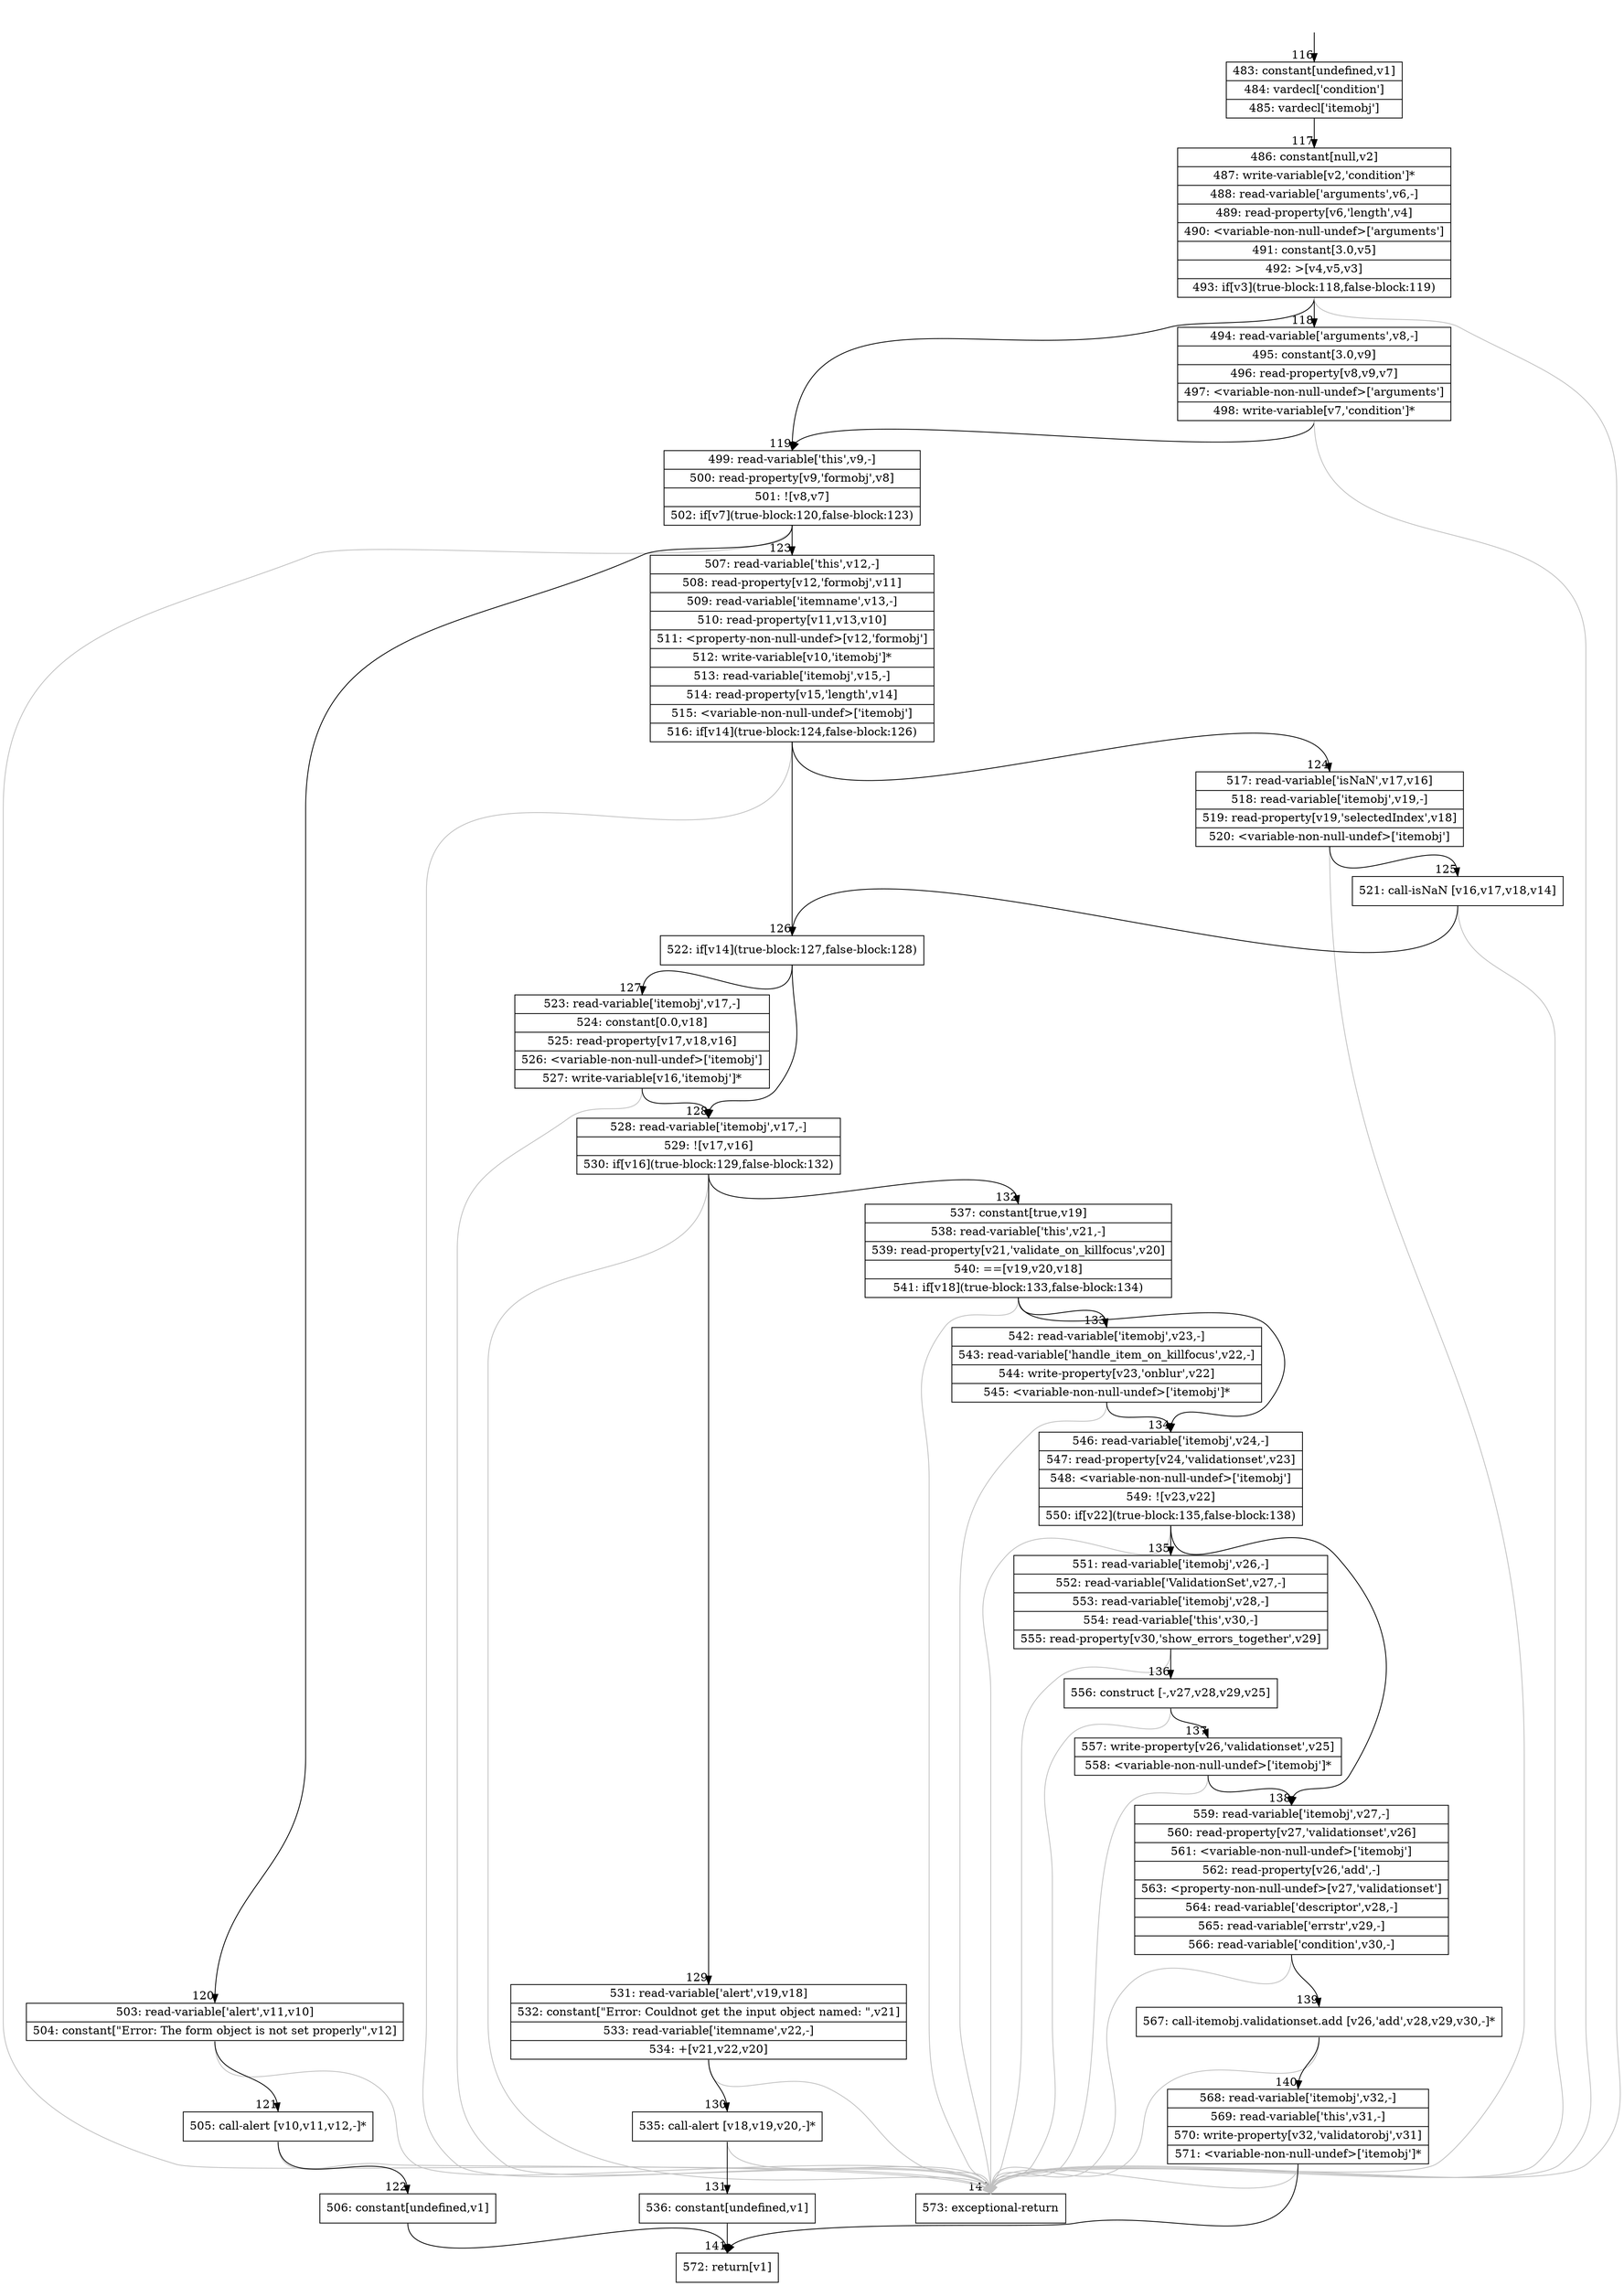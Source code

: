 digraph {
rankdir="TD"
BB_entry12[shape=none,label=""];
BB_entry12 -> BB116 [tailport=s, headport=n, headlabel="    116"]
BB116 [shape=record label="{483: constant[undefined,v1]|484: vardecl['condition']|485: vardecl['itemobj']}" ] 
BB116 -> BB117 [tailport=s, headport=n, headlabel="      117"]
BB117 [shape=record label="{486: constant[null,v2]|487: write-variable[v2,'condition']*|488: read-variable['arguments',v6,-]|489: read-property[v6,'length',v4]|490: \<variable-non-null-undef\>['arguments']|491: constant[3.0,v5]|492: \>[v4,v5,v3]|493: if[v3](true-block:118,false-block:119)}" ] 
BB117 -> BB118 [tailport=s, headport=n, headlabel="      118"]
BB117 -> BB119 [tailport=s, headport=n, headlabel="      119"]
BB117 -> BB142 [tailport=s, headport=n, color=gray, headlabel="      142"]
BB118 [shape=record label="{494: read-variable['arguments',v8,-]|495: constant[3.0,v9]|496: read-property[v8,v9,v7]|497: \<variable-non-null-undef\>['arguments']|498: write-variable[v7,'condition']*}" ] 
BB118 -> BB119 [tailport=s, headport=n]
BB118 -> BB142 [tailport=s, headport=n, color=gray]
BB119 [shape=record label="{499: read-variable['this',v9,-]|500: read-property[v9,'formobj',v8]|501: ![v8,v7]|502: if[v7](true-block:120,false-block:123)}" ] 
BB119 -> BB120 [tailport=s, headport=n, headlabel="      120"]
BB119 -> BB123 [tailport=s, headport=n, headlabel="      123"]
BB119 -> BB142 [tailport=s, headport=n, color=gray]
BB120 [shape=record label="{503: read-variable['alert',v11,v10]|504: constant[\"Error: The form object is not set properly\",v12]}" ] 
BB120 -> BB121 [tailport=s, headport=n, headlabel="      121"]
BB120 -> BB142 [tailport=s, headport=n, color=gray]
BB121 [shape=record label="{505: call-alert [v10,v11,v12,-]*}" ] 
BB121 -> BB122 [tailport=s, headport=n, headlabel="      122"]
BB121 -> BB142 [tailport=s, headport=n, color=gray]
BB122 [shape=record label="{506: constant[undefined,v1]}" ] 
BB122 -> BB141 [tailport=s, headport=n, headlabel="      141"]
BB123 [shape=record label="{507: read-variable['this',v12,-]|508: read-property[v12,'formobj',v11]|509: read-variable['itemname',v13,-]|510: read-property[v11,v13,v10]|511: \<property-non-null-undef\>[v12,'formobj']|512: write-variable[v10,'itemobj']*|513: read-variable['itemobj',v15,-]|514: read-property[v15,'length',v14]|515: \<variable-non-null-undef\>['itemobj']|516: if[v14](true-block:124,false-block:126)}" ] 
BB123 -> BB126 [tailport=s, headport=n, headlabel="      126"]
BB123 -> BB124 [tailport=s, headport=n, headlabel="      124"]
BB123 -> BB142 [tailport=s, headport=n, color=gray]
BB124 [shape=record label="{517: read-variable['isNaN',v17,v16]|518: read-variable['itemobj',v19,-]|519: read-property[v19,'selectedIndex',v18]|520: \<variable-non-null-undef\>['itemobj']}" ] 
BB124 -> BB125 [tailport=s, headport=n, headlabel="      125"]
BB124 -> BB142 [tailport=s, headport=n, color=gray]
BB125 [shape=record label="{521: call-isNaN [v16,v17,v18,v14]}" ] 
BB125 -> BB126 [tailport=s, headport=n]
BB125 -> BB142 [tailport=s, headport=n, color=gray]
BB126 [shape=record label="{522: if[v14](true-block:127,false-block:128)}" ] 
BB126 -> BB127 [tailport=s, headport=n, headlabel="      127"]
BB126 -> BB128 [tailport=s, headport=n, headlabel="      128"]
BB127 [shape=record label="{523: read-variable['itemobj',v17,-]|524: constant[0.0,v18]|525: read-property[v17,v18,v16]|526: \<variable-non-null-undef\>['itemobj']|527: write-variable[v16,'itemobj']*}" ] 
BB127 -> BB128 [tailport=s, headport=n]
BB127 -> BB142 [tailport=s, headport=n, color=gray]
BB128 [shape=record label="{528: read-variable['itemobj',v17,-]|529: ![v17,v16]|530: if[v16](true-block:129,false-block:132)}" ] 
BB128 -> BB129 [tailport=s, headport=n, headlabel="      129"]
BB128 -> BB132 [tailport=s, headport=n, headlabel="      132"]
BB128 -> BB142 [tailport=s, headport=n, color=gray]
BB129 [shape=record label="{531: read-variable['alert',v19,v18]|532: constant[\"Error: Couldnot get the input object named: \",v21]|533: read-variable['itemname',v22,-]|534: +[v21,v22,v20]}" ] 
BB129 -> BB130 [tailport=s, headport=n, headlabel="      130"]
BB129 -> BB142 [tailport=s, headport=n, color=gray]
BB130 [shape=record label="{535: call-alert [v18,v19,v20,-]*}" ] 
BB130 -> BB131 [tailport=s, headport=n, headlabel="      131"]
BB130 -> BB142 [tailport=s, headport=n, color=gray]
BB131 [shape=record label="{536: constant[undefined,v1]}" ] 
BB131 -> BB141 [tailport=s, headport=n]
BB132 [shape=record label="{537: constant[true,v19]|538: read-variable['this',v21,-]|539: read-property[v21,'validate_on_killfocus',v20]|540: ==[v19,v20,v18]|541: if[v18](true-block:133,false-block:134)}" ] 
BB132 -> BB133 [tailport=s, headport=n, headlabel="      133"]
BB132 -> BB134 [tailport=s, headport=n, headlabel="      134"]
BB132 -> BB142 [tailport=s, headport=n, color=gray]
BB133 [shape=record label="{542: read-variable['itemobj',v23,-]|543: read-variable['handle_item_on_killfocus',v22,-]|544: write-property[v23,'onblur',v22]|545: \<variable-non-null-undef\>['itemobj']*}" ] 
BB133 -> BB134 [tailport=s, headport=n]
BB133 -> BB142 [tailport=s, headport=n, color=gray]
BB134 [shape=record label="{546: read-variable['itemobj',v24,-]|547: read-property[v24,'validationset',v23]|548: \<variable-non-null-undef\>['itemobj']|549: ![v23,v22]|550: if[v22](true-block:135,false-block:138)}" ] 
BB134 -> BB135 [tailport=s, headport=n, headlabel="      135"]
BB134 -> BB138 [tailport=s, headport=n, headlabel="      138"]
BB134 -> BB142 [tailport=s, headport=n, color=gray]
BB135 [shape=record label="{551: read-variable['itemobj',v26,-]|552: read-variable['ValidationSet',v27,-]|553: read-variable['itemobj',v28,-]|554: read-variable['this',v30,-]|555: read-property[v30,'show_errors_together',v29]}" ] 
BB135 -> BB136 [tailport=s, headport=n, headlabel="      136"]
BB135 -> BB142 [tailport=s, headport=n, color=gray]
BB136 [shape=record label="{556: construct [-,v27,v28,v29,v25]}" ] 
BB136 -> BB137 [tailport=s, headport=n, headlabel="      137"]
BB136 -> BB142 [tailport=s, headport=n, color=gray]
BB137 [shape=record label="{557: write-property[v26,'validationset',v25]|558: \<variable-non-null-undef\>['itemobj']*}" ] 
BB137 -> BB138 [tailport=s, headport=n]
BB137 -> BB142 [tailport=s, headport=n, color=gray]
BB138 [shape=record label="{559: read-variable['itemobj',v27,-]|560: read-property[v27,'validationset',v26]|561: \<variable-non-null-undef\>['itemobj']|562: read-property[v26,'add',-]|563: \<property-non-null-undef\>[v27,'validationset']|564: read-variable['descriptor',v28,-]|565: read-variable['errstr',v29,-]|566: read-variable['condition',v30,-]}" ] 
BB138 -> BB139 [tailport=s, headport=n, headlabel="      139"]
BB138 -> BB142 [tailport=s, headport=n, color=gray]
BB139 [shape=record label="{567: call-itemobj.validationset.add [v26,'add',v28,v29,v30,-]*}" ] 
BB139 -> BB140 [tailport=s, headport=n, headlabel="      140"]
BB139 -> BB142 [tailport=s, headport=n, color=gray]
BB140 [shape=record label="{568: read-variable['itemobj',v32,-]|569: read-variable['this',v31,-]|570: write-property[v32,'validatorobj',v31]|571: \<variable-non-null-undef\>['itemobj']*}" ] 
BB140 -> BB141 [tailport=s, headport=n]
BB140 -> BB142 [tailport=s, headport=n, color=gray]
BB141 [shape=record label="{572: return[v1]}" ] 
BB142 [shape=record label="{573: exceptional-return}" ] 
//#$~ 220
}
